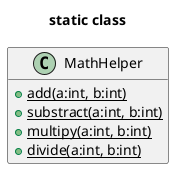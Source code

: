 @startuml mathHelper
title static class
class MathHelper{
    +{static}add(a:int, b:int)
    +{static}substract(a:int, b:int)
    +{static}multipy(a:int, b:int)
    +{static}divide(a:int, b:int)
}
hide empty fields
@enduml